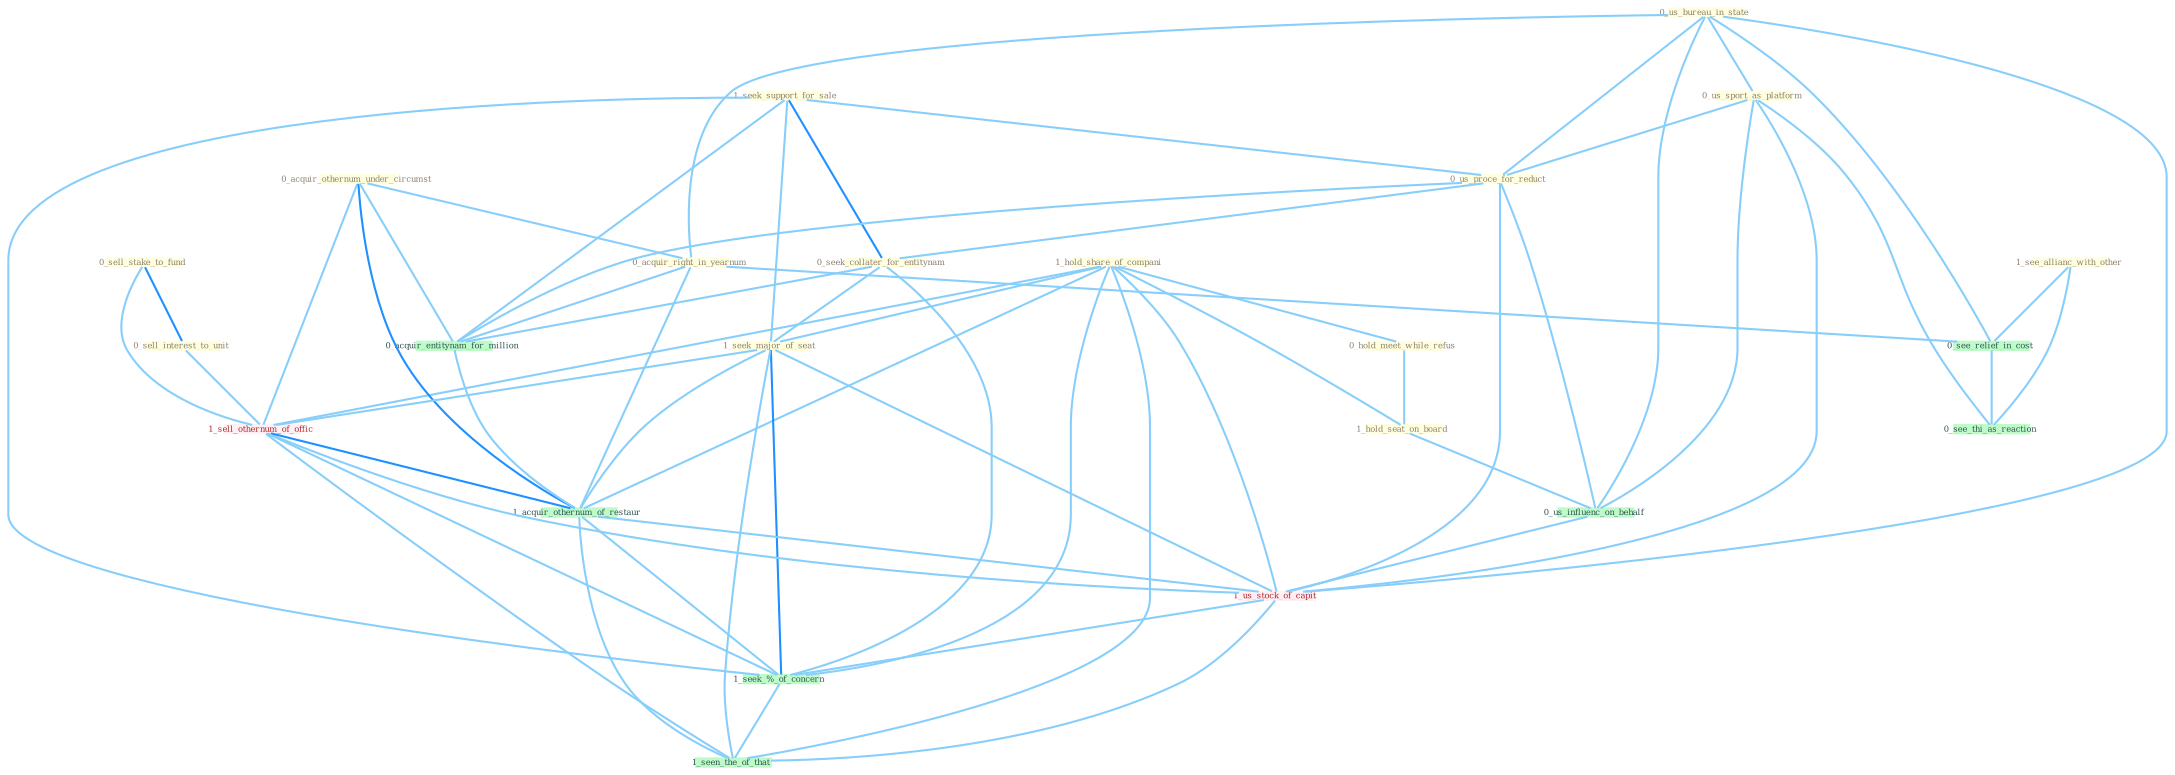 Graph G{ 
    node
    [shape=polygon,style=filled,width=.5,height=.06,color="#BDFCC9",fixedsize=true,fontsize=4,
    fontcolor="#2f4f4f"];
    {node
    [color="#ffffe0", fontcolor="#8b7d6b"] "0_sell_stake_to_fund " "0_sell_interest_to_unit " "1_see_allianc_with_other " "0_us_bureau_in_state " "0_us_sport_as_platform " "1_hold_share_of_compani " "0_hold_meet_while_refus " "1_seek_support_for_sale " "0_us_proce_for_reduct " "0_acquir_othernum_under_circumst " "0_acquir_right_in_yearnum " "0_seek_collater_for_entitynam " "1_hold_seat_on_board " "1_seek_major_of_seat "}
{node [color="#fff0f5", fontcolor="#b22222"] "1_sell_othernum_of_offic " "1_us_stock_of_capit "}
edge [color="#B0E2FF"];

	"0_sell_stake_to_fund " -- "0_sell_interest_to_unit " [w="2", color="#1e90ff" , len=0.8];
	"0_sell_stake_to_fund " -- "1_sell_othernum_of_offic " [w="1", color="#87cefa" ];
	"0_sell_interest_to_unit " -- "1_sell_othernum_of_offic " [w="1", color="#87cefa" ];
	"1_see_allianc_with_other " -- "0_see_relief_in_cost " [w="1", color="#87cefa" ];
	"1_see_allianc_with_other " -- "0_see_thi_as_reaction " [w="1", color="#87cefa" ];
	"0_us_bureau_in_state " -- "0_us_sport_as_platform " [w="1", color="#87cefa" ];
	"0_us_bureau_in_state " -- "0_us_proce_for_reduct " [w="1", color="#87cefa" ];
	"0_us_bureau_in_state " -- "0_acquir_right_in_yearnum " [w="1", color="#87cefa" ];
	"0_us_bureau_in_state " -- "0_us_influenc_on_behalf " [w="1", color="#87cefa" ];
	"0_us_bureau_in_state " -- "0_see_relief_in_cost " [w="1", color="#87cefa" ];
	"0_us_bureau_in_state " -- "1_us_stock_of_capit " [w="1", color="#87cefa" ];
	"0_us_sport_as_platform " -- "0_us_proce_for_reduct " [w="1", color="#87cefa" ];
	"0_us_sport_as_platform " -- "0_us_influenc_on_behalf " [w="1", color="#87cefa" ];
	"0_us_sport_as_platform " -- "0_see_thi_as_reaction " [w="1", color="#87cefa" ];
	"0_us_sport_as_platform " -- "1_us_stock_of_capit " [w="1", color="#87cefa" ];
	"1_hold_share_of_compani " -- "0_hold_meet_while_refus " [w="1", color="#87cefa" ];
	"1_hold_share_of_compani " -- "1_hold_seat_on_board " [w="1", color="#87cefa" ];
	"1_hold_share_of_compani " -- "1_seek_major_of_seat " [w="1", color="#87cefa" ];
	"1_hold_share_of_compani " -- "1_sell_othernum_of_offic " [w="1", color="#87cefa" ];
	"1_hold_share_of_compani " -- "1_acquir_othernum_of_restaur " [w="1", color="#87cefa" ];
	"1_hold_share_of_compani " -- "1_us_stock_of_capit " [w="1", color="#87cefa" ];
	"1_hold_share_of_compani " -- "1_seek_%_of_concern " [w="1", color="#87cefa" ];
	"1_hold_share_of_compani " -- "1_seen_the_of_that " [w="1", color="#87cefa" ];
	"0_hold_meet_while_refus " -- "1_hold_seat_on_board " [w="1", color="#87cefa" ];
	"1_seek_support_for_sale " -- "0_us_proce_for_reduct " [w="1", color="#87cefa" ];
	"1_seek_support_for_sale " -- "0_seek_collater_for_entitynam " [w="2", color="#1e90ff" , len=0.8];
	"1_seek_support_for_sale " -- "1_seek_major_of_seat " [w="1", color="#87cefa" ];
	"1_seek_support_for_sale " -- "0_acquir_entitynam_for_million " [w="1", color="#87cefa" ];
	"1_seek_support_for_sale " -- "1_seek_%_of_concern " [w="1", color="#87cefa" ];
	"0_us_proce_for_reduct " -- "0_seek_collater_for_entitynam " [w="1", color="#87cefa" ];
	"0_us_proce_for_reduct " -- "0_acquir_entitynam_for_million " [w="1", color="#87cefa" ];
	"0_us_proce_for_reduct " -- "0_us_influenc_on_behalf " [w="1", color="#87cefa" ];
	"0_us_proce_for_reduct " -- "1_us_stock_of_capit " [w="1", color="#87cefa" ];
	"0_acquir_othernum_under_circumst " -- "0_acquir_right_in_yearnum " [w="1", color="#87cefa" ];
	"0_acquir_othernum_under_circumst " -- "0_acquir_entitynam_for_million " [w="1", color="#87cefa" ];
	"0_acquir_othernum_under_circumst " -- "1_sell_othernum_of_offic " [w="1", color="#87cefa" ];
	"0_acquir_othernum_under_circumst " -- "1_acquir_othernum_of_restaur " [w="2", color="#1e90ff" , len=0.8];
	"0_acquir_right_in_yearnum " -- "0_acquir_entitynam_for_million " [w="1", color="#87cefa" ];
	"0_acquir_right_in_yearnum " -- "0_see_relief_in_cost " [w="1", color="#87cefa" ];
	"0_acquir_right_in_yearnum " -- "1_acquir_othernum_of_restaur " [w="1", color="#87cefa" ];
	"0_seek_collater_for_entitynam " -- "1_seek_major_of_seat " [w="1", color="#87cefa" ];
	"0_seek_collater_for_entitynam " -- "0_acquir_entitynam_for_million " [w="1", color="#87cefa" ];
	"0_seek_collater_for_entitynam " -- "1_seek_%_of_concern " [w="1", color="#87cefa" ];
	"1_hold_seat_on_board " -- "0_us_influenc_on_behalf " [w="1", color="#87cefa" ];
	"1_seek_major_of_seat " -- "1_sell_othernum_of_offic " [w="1", color="#87cefa" ];
	"1_seek_major_of_seat " -- "1_acquir_othernum_of_restaur " [w="1", color="#87cefa" ];
	"1_seek_major_of_seat " -- "1_us_stock_of_capit " [w="1", color="#87cefa" ];
	"1_seek_major_of_seat " -- "1_seek_%_of_concern " [w="2", color="#1e90ff" , len=0.8];
	"1_seek_major_of_seat " -- "1_seen_the_of_that " [w="1", color="#87cefa" ];
	"0_acquir_entitynam_for_million " -- "1_acquir_othernum_of_restaur " [w="1", color="#87cefa" ];
	"1_sell_othernum_of_offic " -- "1_acquir_othernum_of_restaur " [w="2", color="#1e90ff" , len=0.8];
	"1_sell_othernum_of_offic " -- "1_us_stock_of_capit " [w="1", color="#87cefa" ];
	"1_sell_othernum_of_offic " -- "1_seek_%_of_concern " [w="1", color="#87cefa" ];
	"1_sell_othernum_of_offic " -- "1_seen_the_of_that " [w="1", color="#87cefa" ];
	"0_us_influenc_on_behalf " -- "1_us_stock_of_capit " [w="1", color="#87cefa" ];
	"0_see_relief_in_cost " -- "0_see_thi_as_reaction " [w="1", color="#87cefa" ];
	"1_acquir_othernum_of_restaur " -- "1_us_stock_of_capit " [w="1", color="#87cefa" ];
	"1_acquir_othernum_of_restaur " -- "1_seek_%_of_concern " [w="1", color="#87cefa" ];
	"1_acquir_othernum_of_restaur " -- "1_seen_the_of_that " [w="1", color="#87cefa" ];
	"1_us_stock_of_capit " -- "1_seek_%_of_concern " [w="1", color="#87cefa" ];
	"1_us_stock_of_capit " -- "1_seen_the_of_that " [w="1", color="#87cefa" ];
	"1_seek_%_of_concern " -- "1_seen_the_of_that " [w="1", color="#87cefa" ];
}
